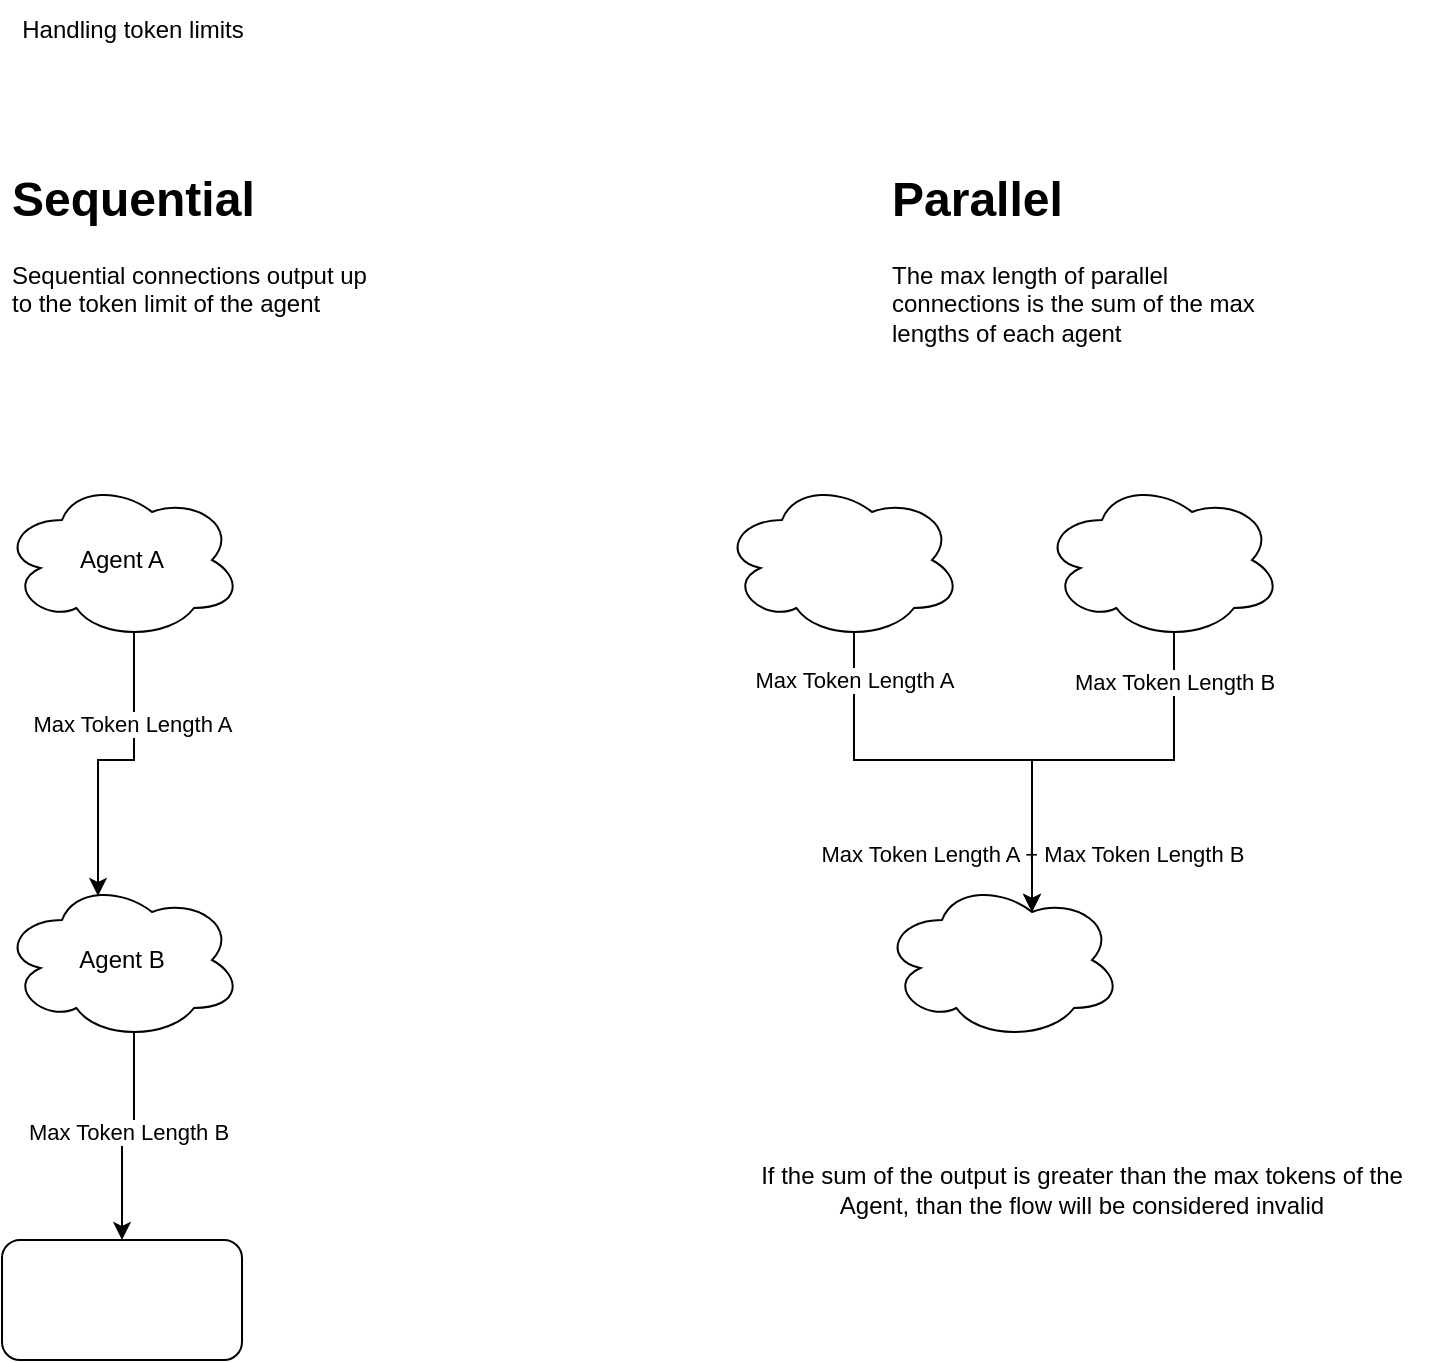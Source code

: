 <mxfile version="21.1.4" type="device" pages="2">
  <diagram name="Page-1" id="hKMZJMaZPrLaJ4uZUhic">
    <mxGraphModel dx="1434" dy="768" grid="1" gridSize="10" guides="1" tooltips="1" connect="1" arrows="1" fold="1" page="1" pageScale="1" pageWidth="850" pageHeight="1100" math="0" shadow="0">
      <root>
        <mxCell id="0" />
        <mxCell id="1" parent="0" />
        <mxCell id="o4FWLXAhiJi_iuvCqaqq-1" value="Handling token limits" style="text;html=1;align=center;verticalAlign=middle;resizable=0;points=[];autosize=1;strokeColor=none;fillColor=none;" vertex="1" parent="1">
          <mxGeometry x="40" y="40" width="130" height="30" as="geometry" />
        </mxCell>
        <mxCell id="o4FWLXAhiJi_iuvCqaqq-3" value="&lt;h1&gt;Sequential&lt;/h1&gt;&lt;p&gt;Sequential connections output up to the token limit of the agent&lt;/p&gt;" style="text;html=1;strokeColor=none;fillColor=none;spacing=5;spacingTop=-20;whiteSpace=wrap;overflow=hidden;rounded=0;" vertex="1" parent="1">
          <mxGeometry x="40" y="120" width="190" height="80" as="geometry" />
        </mxCell>
        <mxCell id="o4FWLXAhiJi_iuvCqaqq-4" value="&lt;h1&gt;Parallel&lt;/h1&gt;&lt;div&gt;The max length of parallel connections is the sum of the max lengths of each agent&lt;/div&gt;" style="text;html=1;strokeColor=none;fillColor=none;spacing=5;spacingTop=-20;whiteSpace=wrap;overflow=hidden;rounded=0;" vertex="1" parent="1">
          <mxGeometry x="480" y="120" width="190" height="120" as="geometry" />
        </mxCell>
        <mxCell id="o4FWLXAhiJi_iuvCqaqq-9" style="edgeStyle=orthogonalEdgeStyle;rounded=0;orthogonalLoop=1;jettySize=auto;html=1;exitX=0.55;exitY=0.95;exitDx=0;exitDy=0;exitPerimeter=0;entryX=0.4;entryY=0.1;entryDx=0;entryDy=0;entryPerimeter=0;" edge="1" parent="1" source="o4FWLXAhiJi_iuvCqaqq-6" target="o4FWLXAhiJi_iuvCqaqq-7">
          <mxGeometry relative="1" as="geometry" />
        </mxCell>
        <mxCell id="o4FWLXAhiJi_iuvCqaqq-11" value="Max Token Length A" style="edgeLabel;html=1;align=center;verticalAlign=middle;resizable=0;points=[];" vertex="1" connectable="0" parent="o4FWLXAhiJi_iuvCqaqq-9">
          <mxGeometry x="-0.387" y="-1" relative="1" as="geometry">
            <mxPoint as="offset" />
          </mxGeometry>
        </mxCell>
        <mxCell id="o4FWLXAhiJi_iuvCqaqq-6" value="Agent A" style="ellipse;shape=cloud;whiteSpace=wrap;html=1;" vertex="1" parent="1">
          <mxGeometry x="40" y="280" width="120" height="80" as="geometry" />
        </mxCell>
        <mxCell id="o4FWLXAhiJi_iuvCqaqq-10" style="edgeStyle=orthogonalEdgeStyle;rounded=0;orthogonalLoop=1;jettySize=auto;html=1;exitX=0.55;exitY=0.95;exitDx=0;exitDy=0;exitPerimeter=0;entryX=0.5;entryY=0;entryDx=0;entryDy=0;" edge="1" parent="1" source="o4FWLXAhiJi_iuvCqaqq-7" target="o4FWLXAhiJi_iuvCqaqq-8">
          <mxGeometry relative="1" as="geometry" />
        </mxCell>
        <mxCell id="o4FWLXAhiJi_iuvCqaqq-12" value="Max Token Length B" style="edgeLabel;html=1;align=center;verticalAlign=middle;resizable=0;points=[];" vertex="1" connectable="0" parent="o4FWLXAhiJi_iuvCqaqq-10">
          <mxGeometry x="-0.091" y="-3" relative="1" as="geometry">
            <mxPoint as="offset" />
          </mxGeometry>
        </mxCell>
        <mxCell id="o4FWLXAhiJi_iuvCqaqq-7" value="Agent B" style="ellipse;shape=cloud;whiteSpace=wrap;html=1;" vertex="1" parent="1">
          <mxGeometry x="40" y="480" width="120" height="80" as="geometry" />
        </mxCell>
        <mxCell id="o4FWLXAhiJi_iuvCqaqq-8" value="" style="rounded=1;whiteSpace=wrap;html=1;" vertex="1" parent="1">
          <mxGeometry x="40" y="660" width="120" height="60" as="geometry" />
        </mxCell>
        <mxCell id="o4FWLXAhiJi_iuvCqaqq-16" style="edgeStyle=orthogonalEdgeStyle;rounded=0;orthogonalLoop=1;jettySize=auto;html=1;exitX=0.55;exitY=0.95;exitDx=0;exitDy=0;exitPerimeter=0;entryX=0.625;entryY=0.2;entryDx=0;entryDy=0;entryPerimeter=0;" edge="1" parent="1" source="o4FWLXAhiJi_iuvCqaqq-13" target="o4FWLXAhiJi_iuvCqaqq-15">
          <mxGeometry relative="1" as="geometry" />
        </mxCell>
        <mxCell id="o4FWLXAhiJi_iuvCqaqq-18" value="Max Token Length A" style="edgeLabel;html=1;align=center;verticalAlign=middle;resizable=0;points=[];" vertex="1" connectable="0" parent="o4FWLXAhiJi_iuvCqaqq-16">
          <mxGeometry x="-0.79" relative="1" as="geometry">
            <mxPoint as="offset" />
          </mxGeometry>
        </mxCell>
        <mxCell id="o4FWLXAhiJi_iuvCqaqq-20" value="Max Token Length A + Max Token Length B" style="edgeLabel;html=1;align=center;verticalAlign=middle;resizable=0;points=[];" vertex="1" connectable="0" parent="o4FWLXAhiJi_iuvCqaqq-16">
          <mxGeometry x="0.747" relative="1" as="geometry">
            <mxPoint as="offset" />
          </mxGeometry>
        </mxCell>
        <mxCell id="o4FWLXAhiJi_iuvCqaqq-13" value="" style="ellipse;shape=cloud;whiteSpace=wrap;html=1;" vertex="1" parent="1">
          <mxGeometry x="400" y="280" width="120" height="80" as="geometry" />
        </mxCell>
        <mxCell id="o4FWLXAhiJi_iuvCqaqq-17" style="edgeStyle=orthogonalEdgeStyle;rounded=0;orthogonalLoop=1;jettySize=auto;html=1;exitX=0.55;exitY=0.95;exitDx=0;exitDy=0;exitPerimeter=0;entryX=0.625;entryY=0.2;entryDx=0;entryDy=0;entryPerimeter=0;" edge="1" parent="1" source="o4FWLXAhiJi_iuvCqaqq-14" target="o4FWLXAhiJi_iuvCqaqq-15">
          <mxGeometry relative="1" as="geometry" />
        </mxCell>
        <mxCell id="o4FWLXAhiJi_iuvCqaqq-19" value="Max Token Length B" style="edgeLabel;html=1;align=center;verticalAlign=middle;resizable=0;points=[];" vertex="1" connectable="0" parent="o4FWLXAhiJi_iuvCqaqq-17">
          <mxGeometry x="-0.763" relative="1" as="geometry">
            <mxPoint as="offset" />
          </mxGeometry>
        </mxCell>
        <mxCell id="o4FWLXAhiJi_iuvCqaqq-14" value="" style="ellipse;shape=cloud;whiteSpace=wrap;html=1;" vertex="1" parent="1">
          <mxGeometry x="560" y="280" width="120" height="80" as="geometry" />
        </mxCell>
        <mxCell id="o4FWLXAhiJi_iuvCqaqq-15" value="" style="ellipse;shape=cloud;whiteSpace=wrap;html=1;" vertex="1" parent="1">
          <mxGeometry x="480" y="480" width="120" height="80" as="geometry" />
        </mxCell>
        <mxCell id="o4FWLXAhiJi_iuvCqaqq-21" value="If the sum of the output is greater than the max tokens of the Agent, than the flow will be considered invalid" style="text;html=1;strokeColor=none;fillColor=none;align=center;verticalAlign=middle;whiteSpace=wrap;rounded=0;" vertex="1" parent="1">
          <mxGeometry x="400" y="590" width="360" height="90" as="geometry" />
        </mxCell>
      </root>
    </mxGraphModel>
  </diagram>
  <diagram id="5qZNucX3WJ5Ga30k79qx" name="Page-2">
    <mxGraphModel dx="1434" dy="768" grid="1" gridSize="10" guides="1" tooltips="1" connect="1" arrows="1" fold="1" page="1" pageScale="1" pageWidth="850" pageHeight="1100" math="0" shadow="0">
      <root>
        <mxCell id="0" />
        <mxCell id="1" parent="0" />
        <mxCell id="SRIDl7_nm4OZFIJ9yd9b-1" value="Controlling Token Lengths" style="text;html=1;strokeColor=none;fillColor=none;align=left;verticalAlign=middle;whiteSpace=wrap;rounded=0;" vertex="1" parent="1">
          <mxGeometry x="40" y="40" width="160" height="30" as="geometry" />
        </mxCell>
        <mxCell id="SRIDl7_nm4OZFIJ9yd9b-7" style="edgeStyle=orthogonalEdgeStyle;rounded=0;orthogonalLoop=1;jettySize=auto;html=1;exitX=0.4;exitY=0.1;exitDx=0;exitDy=0;exitPerimeter=0;entryX=0.5;entryY=0;entryDx=0;entryDy=0;" edge="1" parent="1" source="SRIDl7_nm4OZFIJ9yd9b-2" target="SRIDl7_nm4OZFIJ9yd9b-5">
          <mxGeometry relative="1" as="geometry" />
        </mxCell>
        <mxCell id="SRIDl7_nm4OZFIJ9yd9b-2" value="Agent" style="ellipse;shape=cloud;whiteSpace=wrap;html=1;" vertex="1" parent="1">
          <mxGeometry x="320" y="40" width="120" height="80" as="geometry" />
        </mxCell>
        <mxCell id="SRIDl7_nm4OZFIJ9yd9b-5" value="Each Agent should have I/O Options:&lt;br&gt;1.) Input Type&lt;br&gt;2.) Output Type&lt;br&gt;3.) Max Number of Output Token&lt;br&gt;4.) Max Number of Input Tokens" style="text;html=1;strokeColor=none;fillColor=none;align=center;verticalAlign=middle;whiteSpace=wrap;rounded=0;" vertex="1" parent="1">
          <mxGeometry x="520" y="80" width="280" height="80" as="geometry" />
        </mxCell>
        <mxCell id="SRIDl7_nm4OZFIJ9yd9b-18" style="edgeStyle=orthogonalEdgeStyle;rounded=0;orthogonalLoop=1;jettySize=auto;html=1;exitX=0.55;exitY=0.95;exitDx=0;exitDy=0;exitPerimeter=0;entryX=0.4;entryY=0.1;entryDx=0;entryDy=0;entryPerimeter=0;" edge="1" parent="1" source="SRIDl7_nm4OZFIJ9yd9b-9" target="SRIDl7_nm4OZFIJ9yd9b-12">
          <mxGeometry relative="1" as="geometry" />
        </mxCell>
        <mxCell id="SRIDl7_nm4OZFIJ9yd9b-26" value="Max Output A - Max Input D &amp;gt; 0" style="edgeLabel;html=1;align=center;verticalAlign=middle;resizable=0;points=[];" vertex="1" connectable="0" parent="SRIDl7_nm4OZFIJ9yd9b-18">
          <mxGeometry x="0.018" y="-3" relative="1" as="geometry">
            <mxPoint as="offset" />
          </mxGeometry>
        </mxCell>
        <mxCell id="SRIDl7_nm4OZFIJ9yd9b-9" value="A" style="ellipse;shape=cloud;whiteSpace=wrap;html=1;" vertex="1" parent="1">
          <mxGeometry x="240" y="400" width="120" height="80" as="geometry" />
        </mxCell>
        <mxCell id="SRIDl7_nm4OZFIJ9yd9b-20" style="edgeStyle=orthogonalEdgeStyle;rounded=0;orthogonalLoop=1;jettySize=auto;html=1;exitX=0.55;exitY=0.95;exitDx=0;exitDy=0;exitPerimeter=0;entryX=0.4;entryY=0.1;entryDx=0;entryDy=0;entryPerimeter=0;" edge="1" parent="1" source="SRIDl7_nm4OZFIJ9yd9b-10" target="SRIDl7_nm4OZFIJ9yd9b-13">
          <mxGeometry relative="1" as="geometry" />
        </mxCell>
        <mxCell id="SRIDl7_nm4OZFIJ9yd9b-10" value="B" style="ellipse;shape=cloud;whiteSpace=wrap;html=1;" vertex="1" parent="1">
          <mxGeometry x="440" y="400" width="120" height="80" as="geometry" />
        </mxCell>
        <mxCell id="SRIDl7_nm4OZFIJ9yd9b-21" style="edgeStyle=orthogonalEdgeStyle;rounded=0;orthogonalLoop=1;jettySize=auto;html=1;exitX=0.55;exitY=0.95;exitDx=0;exitDy=0;exitPerimeter=0;entryX=0.4;entryY=0.1;entryDx=0;entryDy=0;entryPerimeter=0;" edge="1" parent="1" source="SRIDl7_nm4OZFIJ9yd9b-11" target="SRIDl7_nm4OZFIJ9yd9b-13">
          <mxGeometry relative="1" as="geometry">
            <Array as="points">
              <mxPoint x="706" y="690" />
              <mxPoint x="408" y="690" />
            </Array>
          </mxGeometry>
        </mxCell>
        <mxCell id="SRIDl7_nm4OZFIJ9yd9b-11" value="C" style="ellipse;shape=cloud;whiteSpace=wrap;html=1;" vertex="1" parent="1">
          <mxGeometry x="640" y="400" width="120" height="80" as="geometry" />
        </mxCell>
        <mxCell id="SRIDl7_nm4OZFIJ9yd9b-19" style="edgeStyle=orthogonalEdgeStyle;rounded=0;orthogonalLoop=1;jettySize=auto;html=1;exitX=0.55;exitY=0.95;exitDx=0;exitDy=0;exitPerimeter=0;entryX=0.4;entryY=0.1;entryDx=0;entryDy=0;entryPerimeter=0;" edge="1" parent="1" source="SRIDl7_nm4OZFIJ9yd9b-12" target="SRIDl7_nm4OZFIJ9yd9b-13">
          <mxGeometry relative="1" as="geometry" />
        </mxCell>
        <mxCell id="SRIDl7_nm4OZFIJ9yd9b-27" value="Max Input O - Max Input D - Max Input B - Max Input C &amp;gt; 0" style="edgeLabel;html=1;align=center;verticalAlign=middle;resizable=0;points=[];" vertex="1" connectable="0" parent="SRIDl7_nm4OZFIJ9yd9b-19">
          <mxGeometry x="0.632" y="1" relative="1" as="geometry">
            <mxPoint as="offset" />
          </mxGeometry>
        </mxCell>
        <mxCell id="SRIDl7_nm4OZFIJ9yd9b-12" value="D" style="ellipse;shape=cloud;whiteSpace=wrap;html=1;" vertex="1" parent="1">
          <mxGeometry x="240" y="560" width="120" height="80" as="geometry" />
        </mxCell>
        <mxCell id="SRIDl7_nm4OZFIJ9yd9b-13" value="O" style="ellipse;shape=cloud;whiteSpace=wrap;html=1;" vertex="1" parent="1">
          <mxGeometry x="360" y="900" width="120" height="80" as="geometry" />
        </mxCell>
        <mxCell id="SRIDl7_nm4OZFIJ9yd9b-15" style="edgeStyle=orthogonalEdgeStyle;rounded=0;orthogonalLoop=1;jettySize=auto;html=1;exitX=0.5;exitY=1;exitDx=0;exitDy=0;entryX=0.4;entryY=0.1;entryDx=0;entryDy=0;entryPerimeter=0;" edge="1" parent="1" source="SRIDl7_nm4OZFIJ9yd9b-14" target="SRIDl7_nm4OZFIJ9yd9b-9">
          <mxGeometry relative="1" as="geometry" />
        </mxCell>
        <mxCell id="SRIDl7_nm4OZFIJ9yd9b-23" value="Max Input A - Max Length I &amp;gt; 0" style="edgeLabel;html=1;align=center;verticalAlign=middle;resizable=0;points=[];" vertex="1" connectable="0" parent="SRIDl7_nm4OZFIJ9yd9b-15">
          <mxGeometry x="0.762" y="-2" relative="1" as="geometry">
            <mxPoint as="offset" />
          </mxGeometry>
        </mxCell>
        <mxCell id="SRIDl7_nm4OZFIJ9yd9b-16" style="edgeStyle=orthogonalEdgeStyle;rounded=0;orthogonalLoop=1;jettySize=auto;html=1;exitX=0.5;exitY=1;exitDx=0;exitDy=0;entryX=0.4;entryY=0.1;entryDx=0;entryDy=0;entryPerimeter=0;" edge="1" parent="1" source="SRIDl7_nm4OZFIJ9yd9b-14" target="SRIDl7_nm4OZFIJ9yd9b-10">
          <mxGeometry relative="1" as="geometry" />
        </mxCell>
        <mxCell id="SRIDl7_nm4OZFIJ9yd9b-24" value="Max Input B - Max Length I &amp;gt; 0" style="edgeLabel;html=1;align=center;verticalAlign=middle;resizable=0;points=[];" vertex="1" connectable="0" parent="SRIDl7_nm4OZFIJ9yd9b-16">
          <mxGeometry x="0.497" relative="1" as="geometry">
            <mxPoint as="offset" />
          </mxGeometry>
        </mxCell>
        <mxCell id="SRIDl7_nm4OZFIJ9yd9b-17" style="edgeStyle=orthogonalEdgeStyle;rounded=0;orthogonalLoop=1;jettySize=auto;html=1;exitX=0.5;exitY=1;exitDx=0;exitDy=0;entryX=0.4;entryY=0.1;entryDx=0;entryDy=0;entryPerimeter=0;" edge="1" parent="1" source="SRIDl7_nm4OZFIJ9yd9b-14" target="SRIDl7_nm4OZFIJ9yd9b-11">
          <mxGeometry relative="1" as="geometry" />
        </mxCell>
        <mxCell id="SRIDl7_nm4OZFIJ9yd9b-22" value="Text" style="edgeLabel;html=1;align=center;verticalAlign=middle;resizable=0;points=[];" vertex="1" connectable="0" parent="SRIDl7_nm4OZFIJ9yd9b-17">
          <mxGeometry x="-0.818" y="2" relative="1" as="geometry">
            <mxPoint as="offset" />
          </mxGeometry>
        </mxCell>
        <mxCell id="SRIDl7_nm4OZFIJ9yd9b-25" value="Max Input C - Max Length I &amp;gt; 0" style="edgeLabel;html=1;align=center;verticalAlign=middle;resizable=0;points=[];" vertex="1" connectable="0" parent="SRIDl7_nm4OZFIJ9yd9b-17">
          <mxGeometry x="0.801" relative="1" as="geometry">
            <mxPoint as="offset" />
          </mxGeometry>
        </mxCell>
        <mxCell id="SRIDl7_nm4OZFIJ9yd9b-14" value="Input" style="rounded=1;whiteSpace=wrap;html=1;" vertex="1" parent="1">
          <mxGeometry x="425" y="200" width="120" height="60" as="geometry" />
        </mxCell>
      </root>
    </mxGraphModel>
  </diagram>
</mxfile>
